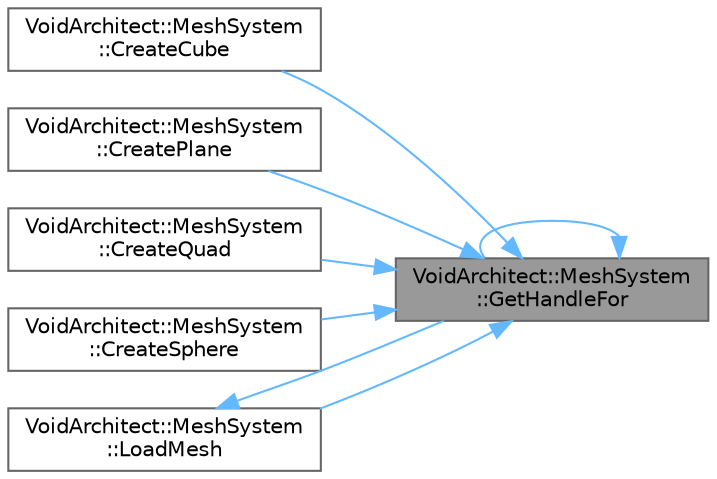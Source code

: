 digraph "VoidArchitect::MeshSystem::GetHandleFor"
{
 // LATEX_PDF_SIZE
  bgcolor="transparent";
  edge [fontname=Helvetica,fontsize=10,labelfontname=Helvetica,labelfontsize=10];
  node [fontname=Helvetica,fontsize=10,shape=box,height=0.2,width=0.4];
  rankdir="RL";
  Node1 [id="Node000001",label="VoidArchitect::MeshSystem\l::GetHandleFor",height=0.2,width=0.4,color="gray40", fillcolor="grey60", style="filled", fontcolor="black",tooltip=" "];
  Node1 -> Node2 [id="edge8_Node000001_Node000002",dir="back",color="steelblue1",style="solid",tooltip=" "];
  Node2 [id="Node000002",label="VoidArchitect::MeshSystem\l::CreateCube",height=0.2,width=0.4,color="grey40", fillcolor="white", style="filled",URL="$class_void_architect_1_1_mesh_system.html#a789e0f9048d2845ae718bfe425778656",tooltip=" "];
  Node1 -> Node3 [id="edge9_Node000001_Node000003",dir="back",color="steelblue1",style="solid",tooltip=" "];
  Node3 [id="Node000003",label="VoidArchitect::MeshSystem\l::CreatePlane",height=0.2,width=0.4,color="grey40", fillcolor="white", style="filled",URL="$class_void_architect_1_1_mesh_system.html#a8710b6c5d7faf59b4a07865c431b76c6",tooltip=" "];
  Node1 -> Node4 [id="edge10_Node000001_Node000004",dir="back",color="steelblue1",style="solid",tooltip=" "];
  Node4 [id="Node000004",label="VoidArchitect::MeshSystem\l::CreateQuad",height=0.2,width=0.4,color="grey40", fillcolor="white", style="filled",URL="$class_void_architect_1_1_mesh_system.html#a01bb82af5fab7209d792d0ca7ee987b4",tooltip=" "];
  Node1 -> Node5 [id="edge11_Node000001_Node000005",dir="back",color="steelblue1",style="solid",tooltip=" "];
  Node5 [id="Node000005",label="VoidArchitect::MeshSystem\l::CreateSphere",height=0.2,width=0.4,color="grey40", fillcolor="white", style="filled",URL="$class_void_architect_1_1_mesh_system.html#a442b1697b6f0440b74584ddc1be39a90",tooltip=" "];
  Node1 -> Node1 [id="edge12_Node000001_Node000001",dir="back",color="steelblue1",style="solid",tooltip=" "];
  Node1 -> Node6 [id="edge13_Node000001_Node000006",dir="back",color="steelblue1",style="solid",tooltip=" "];
  Node6 [id="Node000006",label="VoidArchitect::MeshSystem\l::LoadMesh",height=0.2,width=0.4,color="grey40", fillcolor="white", style="filled",URL="$class_void_architect_1_1_mesh_system.html#a1e5a0bb40509c11653ee08605aeced99",tooltip=" "];
  Node6 -> Node1 [id="edge14_Node000006_Node000001",dir="back",color="steelblue1",style="solid",tooltip=" "];
}
